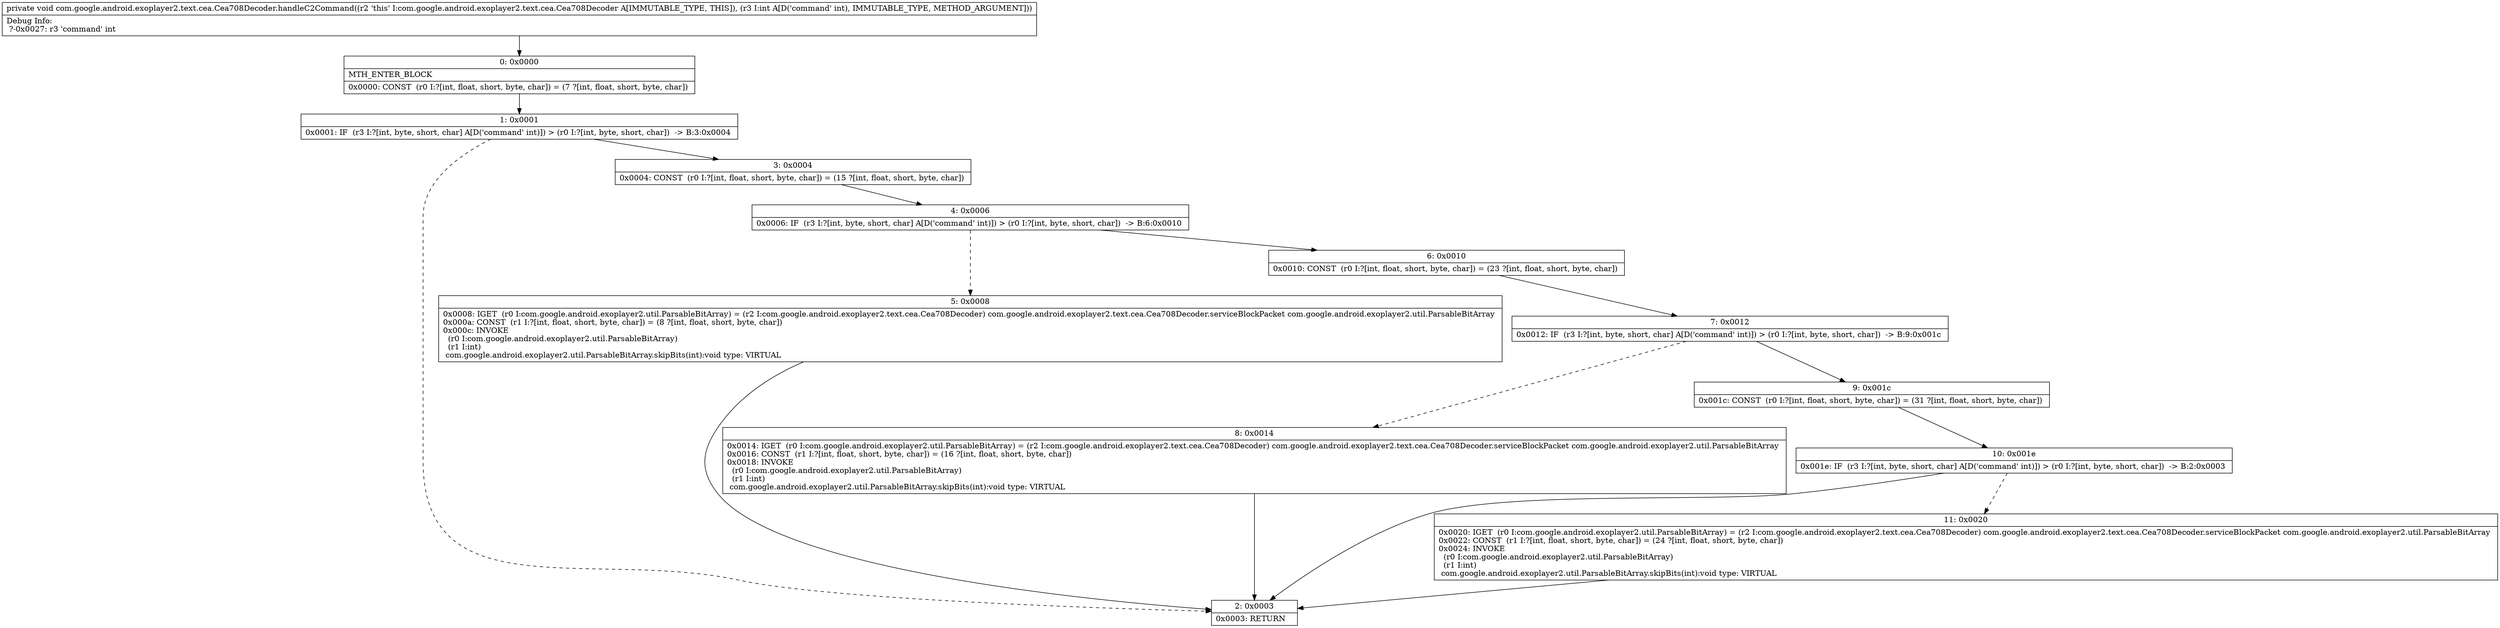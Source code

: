 digraph "CFG forcom.google.android.exoplayer2.text.cea.Cea708Decoder.handleC2Command(I)V" {
Node_0 [shape=record,label="{0\:\ 0x0000|MTH_ENTER_BLOCK\l|0x0000: CONST  (r0 I:?[int, float, short, byte, char]) = (7 ?[int, float, short, byte, char]) \l}"];
Node_1 [shape=record,label="{1\:\ 0x0001|0x0001: IF  (r3 I:?[int, byte, short, char] A[D('command' int)]) \> (r0 I:?[int, byte, short, char])  \-\> B:3:0x0004 \l}"];
Node_2 [shape=record,label="{2\:\ 0x0003|0x0003: RETURN   \l}"];
Node_3 [shape=record,label="{3\:\ 0x0004|0x0004: CONST  (r0 I:?[int, float, short, byte, char]) = (15 ?[int, float, short, byte, char]) \l}"];
Node_4 [shape=record,label="{4\:\ 0x0006|0x0006: IF  (r3 I:?[int, byte, short, char] A[D('command' int)]) \> (r0 I:?[int, byte, short, char])  \-\> B:6:0x0010 \l}"];
Node_5 [shape=record,label="{5\:\ 0x0008|0x0008: IGET  (r0 I:com.google.android.exoplayer2.util.ParsableBitArray) = (r2 I:com.google.android.exoplayer2.text.cea.Cea708Decoder) com.google.android.exoplayer2.text.cea.Cea708Decoder.serviceBlockPacket com.google.android.exoplayer2.util.ParsableBitArray \l0x000a: CONST  (r1 I:?[int, float, short, byte, char]) = (8 ?[int, float, short, byte, char]) \l0x000c: INVOKE  \l  (r0 I:com.google.android.exoplayer2.util.ParsableBitArray)\l  (r1 I:int)\l com.google.android.exoplayer2.util.ParsableBitArray.skipBits(int):void type: VIRTUAL \l}"];
Node_6 [shape=record,label="{6\:\ 0x0010|0x0010: CONST  (r0 I:?[int, float, short, byte, char]) = (23 ?[int, float, short, byte, char]) \l}"];
Node_7 [shape=record,label="{7\:\ 0x0012|0x0012: IF  (r3 I:?[int, byte, short, char] A[D('command' int)]) \> (r0 I:?[int, byte, short, char])  \-\> B:9:0x001c \l}"];
Node_8 [shape=record,label="{8\:\ 0x0014|0x0014: IGET  (r0 I:com.google.android.exoplayer2.util.ParsableBitArray) = (r2 I:com.google.android.exoplayer2.text.cea.Cea708Decoder) com.google.android.exoplayer2.text.cea.Cea708Decoder.serviceBlockPacket com.google.android.exoplayer2.util.ParsableBitArray \l0x0016: CONST  (r1 I:?[int, float, short, byte, char]) = (16 ?[int, float, short, byte, char]) \l0x0018: INVOKE  \l  (r0 I:com.google.android.exoplayer2.util.ParsableBitArray)\l  (r1 I:int)\l com.google.android.exoplayer2.util.ParsableBitArray.skipBits(int):void type: VIRTUAL \l}"];
Node_9 [shape=record,label="{9\:\ 0x001c|0x001c: CONST  (r0 I:?[int, float, short, byte, char]) = (31 ?[int, float, short, byte, char]) \l}"];
Node_10 [shape=record,label="{10\:\ 0x001e|0x001e: IF  (r3 I:?[int, byte, short, char] A[D('command' int)]) \> (r0 I:?[int, byte, short, char])  \-\> B:2:0x0003 \l}"];
Node_11 [shape=record,label="{11\:\ 0x0020|0x0020: IGET  (r0 I:com.google.android.exoplayer2.util.ParsableBitArray) = (r2 I:com.google.android.exoplayer2.text.cea.Cea708Decoder) com.google.android.exoplayer2.text.cea.Cea708Decoder.serviceBlockPacket com.google.android.exoplayer2.util.ParsableBitArray \l0x0022: CONST  (r1 I:?[int, float, short, byte, char]) = (24 ?[int, float, short, byte, char]) \l0x0024: INVOKE  \l  (r0 I:com.google.android.exoplayer2.util.ParsableBitArray)\l  (r1 I:int)\l com.google.android.exoplayer2.util.ParsableBitArray.skipBits(int):void type: VIRTUAL \l}"];
MethodNode[shape=record,label="{private void com.google.android.exoplayer2.text.cea.Cea708Decoder.handleC2Command((r2 'this' I:com.google.android.exoplayer2.text.cea.Cea708Decoder A[IMMUTABLE_TYPE, THIS]), (r3 I:int A[D('command' int), IMMUTABLE_TYPE, METHOD_ARGUMENT]))  | Debug Info:\l  ?\-0x0027: r3 'command' int\l}"];
MethodNode -> Node_0;
Node_0 -> Node_1;
Node_1 -> Node_2[style=dashed];
Node_1 -> Node_3;
Node_3 -> Node_4;
Node_4 -> Node_5[style=dashed];
Node_4 -> Node_6;
Node_5 -> Node_2;
Node_6 -> Node_7;
Node_7 -> Node_8[style=dashed];
Node_7 -> Node_9;
Node_8 -> Node_2;
Node_9 -> Node_10;
Node_10 -> Node_2;
Node_10 -> Node_11[style=dashed];
Node_11 -> Node_2;
}

